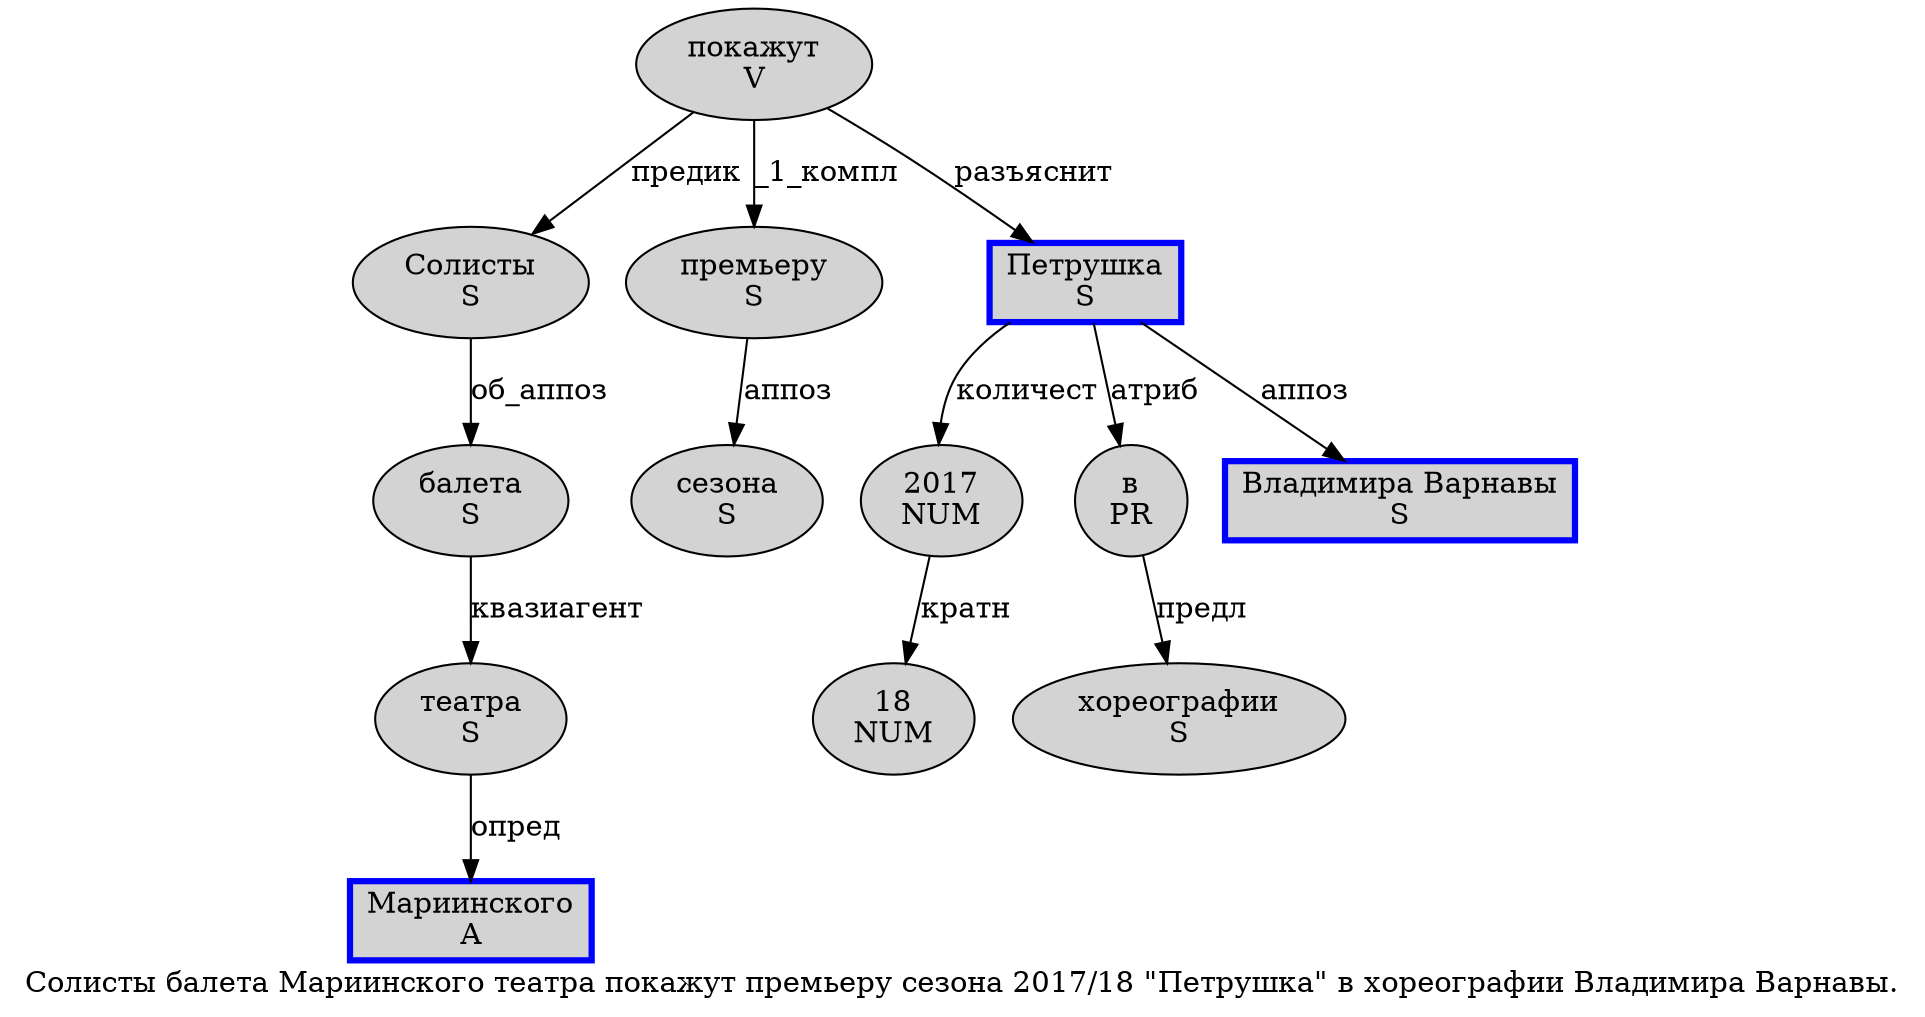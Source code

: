 digraph SENTENCE_992 {
	graph [label="Солисты балета Мариинского театра покажут премьеру сезона 2017/18 \"Петрушка\" в хореографии Владимира Варнавы."]
	node [style=filled]
		0 [label="Солисты
S" color="" fillcolor=lightgray penwidth=1 shape=ellipse]
		1 [label="балета
S" color="" fillcolor=lightgray penwidth=1 shape=ellipse]
		2 [label="Мариинского
A" color=blue fillcolor=lightgray penwidth=3 shape=box]
		3 [label="театра
S" color="" fillcolor=lightgray penwidth=1 shape=ellipse]
		4 [label="покажут
V" color="" fillcolor=lightgray penwidth=1 shape=ellipse]
		5 [label="премьеру
S" color="" fillcolor=lightgray penwidth=1 shape=ellipse]
		6 [label="сезона
S" color="" fillcolor=lightgray penwidth=1 shape=ellipse]
		7 [label="2017
NUM" color="" fillcolor=lightgray penwidth=1 shape=ellipse]
		9 [label="18
NUM" color="" fillcolor=lightgray penwidth=1 shape=ellipse]
		11 [label="Петрушка
S" color=blue fillcolor=lightgray penwidth=3 shape=box]
		13 [label="в
PR" color="" fillcolor=lightgray penwidth=1 shape=ellipse]
		14 [label="хореографии
S" color="" fillcolor=lightgray penwidth=1 shape=ellipse]
		15 [label="Владимира Варнавы
S" color=blue fillcolor=lightgray penwidth=3 shape=box]
			1 -> 3 [label="квазиагент"]
			11 -> 7 [label="количест"]
			11 -> 13 [label="атриб"]
			11 -> 15 [label="аппоз"]
			5 -> 6 [label="аппоз"]
			7 -> 9 [label="кратн"]
			0 -> 1 [label="об_аппоз"]
			13 -> 14 [label="предл"]
			4 -> 0 [label="предик"]
			4 -> 5 [label="_1_компл"]
			4 -> 11 [label="разъяснит"]
			3 -> 2 [label="опред"]
}